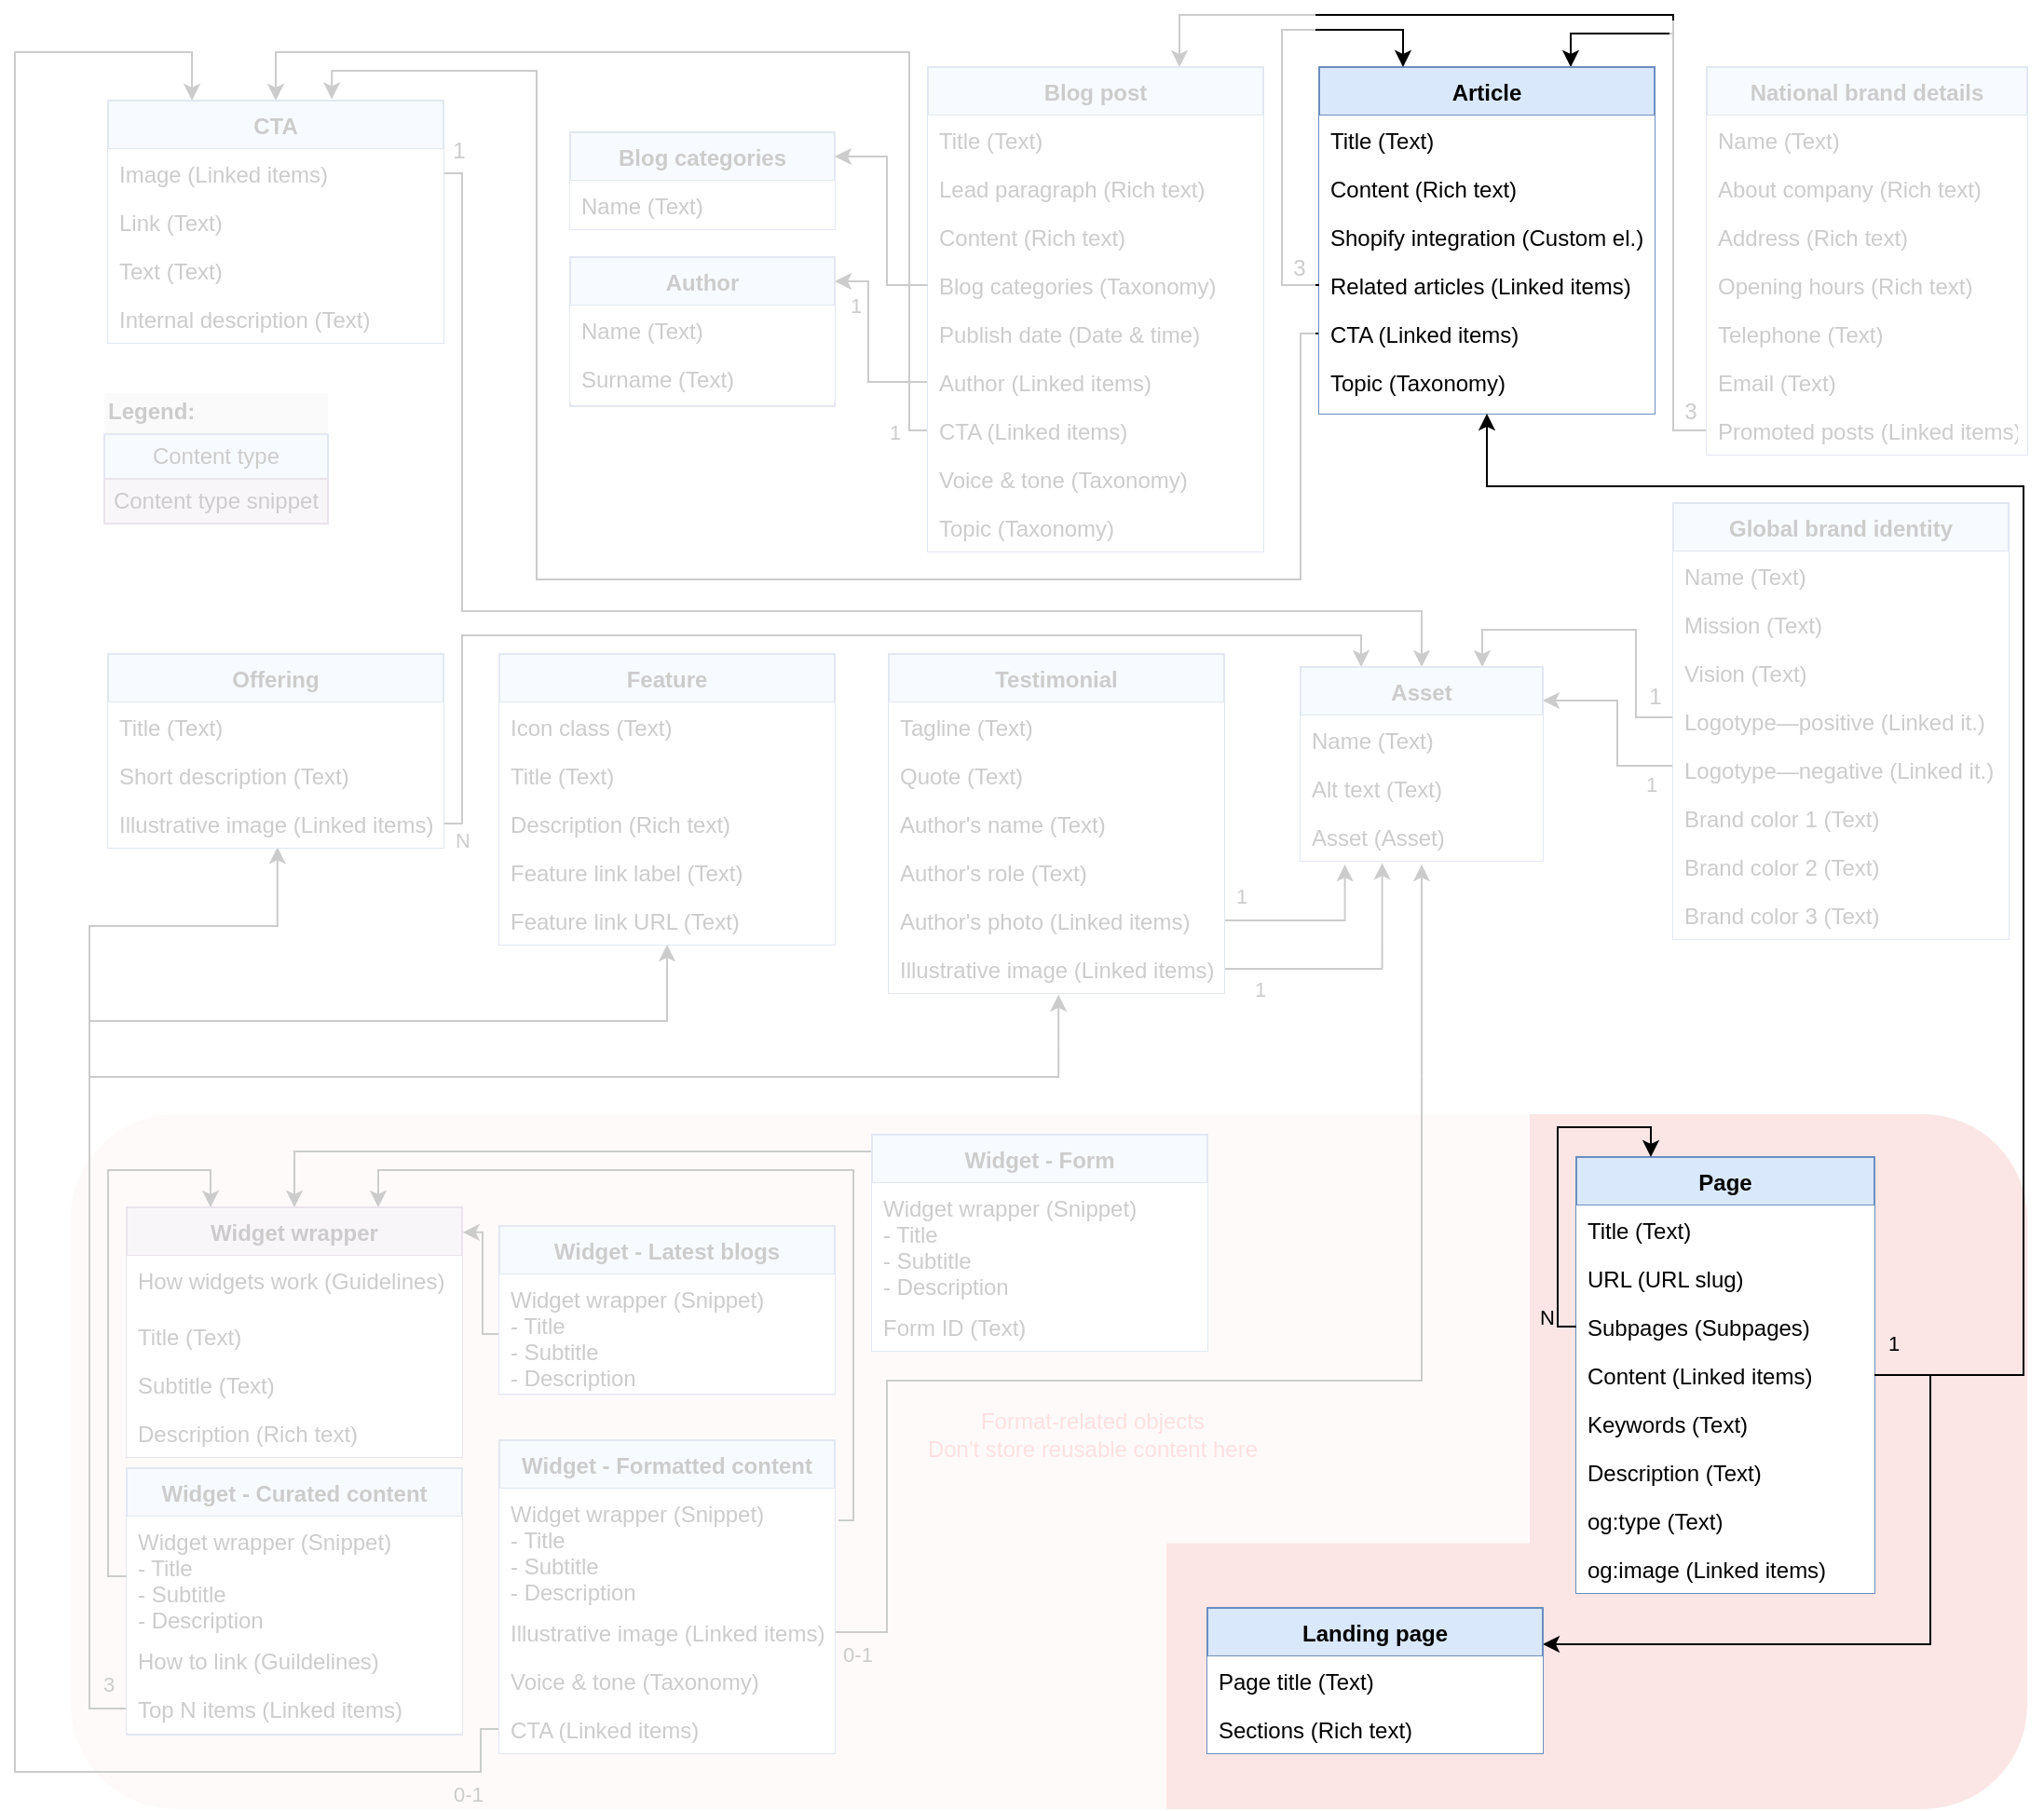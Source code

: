 <mxfile version="13.6.2" type="github">
  <diagram id="l7EoI_o5KhrgH6v80gf4" name="Page-1">
    <mxGraphModel dx="3122" dy="1862" grid="1" gridSize="10" guides="1" tooltips="1" connect="1" arrows="1" fold="0" page="1" pageScale="1" pageWidth="850" pageHeight="1100" math="0" shadow="0" extFonts="GT Walsheim^https://docs.kontent.ai/fonts/GT-Walsheim-Regular.woff">
      <root>
        <mxCell id="0" />
        <mxCell id="1" parent="0" />
        <mxCell id="Mn-jsPeLyAHsvxmleGaf-1" value="" style="rounded=1;whiteSpace=wrap;html=1;fillColor=#f8cecc;strokeColor=none;opacity=50;" parent="1" vertex="1">
          <mxGeometry x="-1058" y="-133" width="1050" height="373" as="geometry" />
        </mxCell>
        <mxCell id="Mn-jsPeLyAHsvxmleGaf-2" value="1" style="edgeStyle=orthogonalEdgeStyle;rounded=0;orthogonalLoop=1;jettySize=auto;html=1;exitX=0;exitY=0.5;exitDx=0;exitDy=0;entryX=1;entryY=0.162;entryDx=0;entryDy=0;entryPerimeter=0;" parent="1" source="Mn-jsPeLyAHsvxmleGaf-86" target="Mn-jsPeLyAHsvxmleGaf-147" edge="1">
          <mxGeometry x="0.404" y="7" relative="1" as="geometry">
            <Array as="points">
              <mxPoint x="-630" y="-526" />
              <mxPoint x="-630" y="-580" />
            </Array>
            <mxPoint x="-645" y="-577" as="targetPoint" />
            <mxPoint as="offset" />
          </mxGeometry>
        </mxCell>
        <mxCell id="Mn-jsPeLyAHsvxmleGaf-3" value="1" style="text;html=1;align=center;verticalAlign=middle;resizable=0;points=[];" parent="Mn-jsPeLyAHsvxmleGaf-2" vertex="1" connectable="0">
          <mxGeometry x="-0.88" y="29" relative="1" as="geometry">
            <mxPoint x="9" y="-13" as="offset" />
          </mxGeometry>
        </mxCell>
        <mxCell id="Mn-jsPeLyAHsvxmleGaf-5" style="edgeStyle=orthogonalEdgeStyle;rounded=0;orthogonalLoop=1;jettySize=auto;html=1;exitX=0;exitY=0.5;exitDx=0;exitDy=0;entryX=0.25;entryY=0;entryDx=0;entryDy=0;strokeColor=#000000;fontColor=#00FF00;" parent="1" source="Mn-jsPeLyAHsvxmleGaf-55" target="Mn-jsPeLyAHsvxmleGaf-62" edge="1">
          <mxGeometry relative="1" as="geometry">
            <Array as="points">
              <mxPoint x="-1038" y="115" />
              <mxPoint x="-1038" y="-103" />
              <mxPoint x="-983" y="-103" />
            </Array>
          </mxGeometry>
        </mxCell>
        <mxCell id="Mn-jsPeLyAHsvxmleGaf-11" style="edgeStyle=orthogonalEdgeStyle;rounded=0;orthogonalLoop=1;jettySize=auto;html=1;exitX=0;exitY=0.5;exitDx=0;exitDy=0;entryX=0.667;entryY=-0.006;entryDx=0;entryDy=0;strokeColor=#000000;fontColor=#00FF00;entryPerimeter=0;" parent="1" source="Mn-jsPeLyAHsvxmleGaf-77" target="Mn-jsPeLyAHsvxmleGaf-48" edge="1">
          <mxGeometry relative="1" as="geometry">
            <Array as="points">
              <mxPoint x="-398" y="-552" />
              <mxPoint x="-398" y="-420" />
              <mxPoint x="-808" y="-420" />
              <mxPoint x="-808" y="-693" />
              <mxPoint x="-918" y="-693" />
            </Array>
          </mxGeometry>
        </mxCell>
        <mxCell id="Mn-jsPeLyAHsvxmleGaf-156" value="0-1" style="text;html=1;align=center;verticalAlign=middle;resizable=0;points=[];" parent="Mn-jsPeLyAHsvxmleGaf-11" vertex="1" connectable="0">
          <mxGeometry x="-0.577" relative="1" as="geometry">
            <mxPoint x="77.67" y="-107" as="offset" />
          </mxGeometry>
        </mxCell>
        <mxCell id="Mn-jsPeLyAHsvxmleGaf-12" value="1" style="edgeStyle=orthogonalEdgeStyle;rounded=0;orthogonalLoop=1;jettySize=auto;html=1;exitX=0;exitY=0.5;exitDx=0;exitDy=0;strokeColor=#000000;fontColor=#000000;entryX=0.5;entryY=0;entryDx=0;entryDy=0;" parent="1" source="Mn-jsPeLyAHsvxmleGaf-87" target="Mn-jsPeLyAHsvxmleGaf-48" edge="1">
          <mxGeometry x="-0.966" y="8" relative="1" as="geometry">
            <mxPoint x="-1173" y="881" as="targetPoint" />
            <Array as="points">
              <mxPoint x="-608" y="-500" />
              <mxPoint x="-608" y="-703" />
              <mxPoint x="-948" y="-703" />
            </Array>
            <mxPoint y="1" as="offset" />
          </mxGeometry>
        </mxCell>
        <mxCell id="Mn-jsPeLyAHsvxmleGaf-13" style="edgeStyle=orthogonalEdgeStyle;rounded=0;orthogonalLoop=1;jettySize=auto;html=1;exitX=0;exitY=0.5;exitDx=0;exitDy=0;strokeColor=#000000;entryX=0.75;entryY=0;entryDx=0;entryDy=0;" parent="1" source="Mn-jsPeLyAHsvxmleGaf-128" target="Mn-jsPeLyAHsvxmleGaf-70" edge="1">
          <mxGeometry relative="1" as="geometry">
            <mxPoint x="-485.16" y="-423" as="targetPoint" />
            <Array as="points">
              <mxPoint x="-198" y="-500" />
              <mxPoint x="-198" y="-713" />
              <mxPoint x="-253" y="-713" />
            </Array>
          </mxGeometry>
        </mxCell>
        <mxCell id="Mn-jsPeLyAHsvxmleGaf-14" value="3" style="text;html=1;align=center;verticalAlign=middle;resizable=0;points=[];" parent="Mn-jsPeLyAHsvxmleGaf-13" vertex="1" connectable="0">
          <mxGeometry x="-0.667" y="-1" relative="1" as="geometry">
            <mxPoint x="8" y="21.83" as="offset" />
          </mxGeometry>
        </mxCell>
        <mxCell id="Mn-jsPeLyAHsvxmleGaf-25" style="edgeStyle=orthogonalEdgeStyle;rounded=0;orthogonalLoop=1;jettySize=auto;html=1;exitX=0;exitY=0.5;exitDx=0;exitDy=0;entryX=0.75;entryY=0;entryDx=0;entryDy=0;" parent="1" source="Mn-jsPeLyAHsvxmleGaf-106" target="Mn-jsPeLyAHsvxmleGaf-89" edge="1">
          <mxGeometry relative="1" as="geometry">
            <Array as="points">
              <mxPoint x="-198" y="-346" />
              <mxPoint x="-218" y="-346" />
              <mxPoint x="-218" y="-393" />
              <mxPoint x="-301" y="-393" />
            </Array>
            <mxPoint x="-275" y="-326" as="targetPoint" />
          </mxGeometry>
        </mxCell>
        <mxCell id="Mn-jsPeLyAHsvxmleGaf-26" value="1" style="text;html=1;align=center;verticalAlign=middle;resizable=0;points=[];" parent="Mn-jsPeLyAHsvxmleGaf-25" vertex="1" connectable="0">
          <mxGeometry x="-0.542" y="-2" relative="1" as="geometry">
            <mxPoint x="8" y="6.17" as="offset" />
          </mxGeometry>
        </mxCell>
        <mxCell id="Mn-jsPeLyAHsvxmleGaf-27" value="1" style="edgeStyle=orthogonalEdgeStyle;rounded=0;orthogonalLoop=1;jettySize=auto;html=1;exitX=0;exitY=0.5;exitDx=0;exitDy=0;entryX=1;entryY=0.173;entryDx=0;entryDy=0;entryPerimeter=0;" parent="1" source="Mn-jsPeLyAHsvxmleGaf-107" target="Mn-jsPeLyAHsvxmleGaf-89" edge="1">
          <mxGeometry x="-0.738" y="10" relative="1" as="geometry">
            <mxPoint x="-288" y="-356" as="targetPoint" />
            <Array as="points">
              <mxPoint x="-228" y="-320" />
              <mxPoint x="-228" y="-355" />
            </Array>
            <mxPoint as="offset" />
          </mxGeometry>
        </mxCell>
        <mxCell id="Mn-jsPeLyAHsvxmleGaf-28" value="1" style="text;html=1;align=center;verticalAlign=middle;resizable=0;points=[];" parent="Mn-jsPeLyAHsvxmleGaf-27" vertex="1" connectable="0">
          <mxGeometry x="-0.903" y="-11" relative="1" as="geometry">
            <mxPoint x="8.33" y="19" as="offset" />
          </mxGeometry>
        </mxCell>
        <mxCell id="Mn-jsPeLyAHsvxmleGaf-29" style="edgeStyle=orthogonalEdgeStyle;rounded=0;orthogonalLoop=1;jettySize=auto;html=1;exitX=1;exitY=0.5;exitDx=0;exitDy=0;entryX=0.5;entryY=0;entryDx=0;entryDy=0;" parent="1" source="Mn-jsPeLyAHsvxmleGaf-49" target="Mn-jsPeLyAHsvxmleGaf-89" edge="1">
          <mxGeometry relative="1" as="geometry">
            <mxPoint x="-848" y="-643.941" as="sourcePoint" />
            <mxPoint x="-348" y="-263" as="targetPoint" />
            <Array as="points">
              <mxPoint x="-848" y="-638" />
              <mxPoint x="-848" y="-403" />
              <mxPoint x="-333" y="-403" />
            </Array>
          </mxGeometry>
        </mxCell>
        <mxCell id="Mn-jsPeLyAHsvxmleGaf-154" value="1" style="text;html=1;align=center;verticalAlign=middle;resizable=0;points=[];" parent="Mn-jsPeLyAHsvxmleGaf-29" vertex="1" connectable="0">
          <mxGeometry x="-0.653" y="3" relative="1" as="geometry">
            <mxPoint x="-5" y="-139.5" as="offset" />
          </mxGeometry>
        </mxCell>
        <mxCell id="Mn-jsPeLyAHsvxmleGaf-31" style="edgeStyle=orthogonalEdgeStyle;rounded=0;orthogonalLoop=1;jettySize=auto;html=1;entryX=0.75;entryY=0;entryDx=0;entryDy=0;exitX=0;exitY=0.5;exitDx=0;exitDy=0;" parent="1" source="Mn-jsPeLyAHsvxmleGaf-128" target="Mn-jsPeLyAHsvxmleGaf-80" edge="1">
          <mxGeometry relative="1" as="geometry">
            <Array as="points">
              <mxPoint x="-198" y="-500" />
              <mxPoint x="-198" y="-723" />
              <mxPoint x="-463" y="-723" />
            </Array>
          </mxGeometry>
        </mxCell>
        <mxCell id="Mn-jsPeLyAHsvxmleGaf-32" style="edgeStyle=orthogonalEdgeStyle;rounded=0;orthogonalLoop=1;jettySize=auto;html=1;exitX=0;exitY=0.5;exitDx=0;exitDy=0;entryX=1.002;entryY=0.1;entryDx=0;entryDy=0;entryPerimeter=0;" parent="1" source="Mn-jsPeLyAHsvxmleGaf-99" target="Mn-jsPeLyAHsvxmleGaf-62" edge="1">
          <mxGeometry relative="1" as="geometry">
            <Array as="points">
              <mxPoint x="-837" y="-15" />
              <mxPoint x="-837" y="-70" />
            </Array>
          </mxGeometry>
        </mxCell>
        <mxCell id="Mn-jsPeLyAHsvxmleGaf-33" style="edgeStyle=orthogonalEdgeStyle;rounded=0;orthogonalLoop=1;jettySize=auto;html=1;exitX=0;exitY=0.5;exitDx=0;exitDy=0;entryX=0.505;entryY=0.987;entryDx=0;entryDy=0;entryPerimeter=0;" parent="1" source="Mn-jsPeLyAHsvxmleGaf-57" target="Mn-jsPeLyAHsvxmleGaf-153" edge="1">
          <mxGeometry relative="1" as="geometry">
            <mxPoint x="-1038" y="150" as="targetPoint" />
            <Array as="points">
              <mxPoint x="-1048" y="186" />
              <mxPoint x="-1048" y="-234" />
              <mxPoint x="-947" y="-234" />
            </Array>
          </mxGeometry>
        </mxCell>
        <mxCell id="Mn-jsPeLyAHsvxmleGaf-34" style="edgeStyle=orthogonalEdgeStyle;rounded=0;orthogonalLoop=1;jettySize=auto;html=1;exitX=0;exitY=0.5;exitDx=0;exitDy=0;entryX=0.5;entryY=1;entryDx=0;entryDy=0;" parent="1" source="Mn-jsPeLyAHsvxmleGaf-57" target="Mn-jsPeLyAHsvxmleGaf-129" edge="1">
          <mxGeometry relative="1" as="geometry">
            <Array as="points">
              <mxPoint x="-1048" y="186" />
              <mxPoint x="-1048" y="-183" />
              <mxPoint x="-738" y="-183" />
            </Array>
          </mxGeometry>
        </mxCell>
        <mxCell id="Mn-jsPeLyAHsvxmleGaf-35" value="3" style="edgeStyle=orthogonalEdgeStyle;rounded=0;orthogonalLoop=1;jettySize=auto;html=1;exitX=0;exitY=0.5;exitDx=0;exitDy=0;entryX=0.506;entryY=1.034;entryDx=0;entryDy=0;entryPerimeter=0;labelBackgroundColor=none;" parent="1" source="Mn-jsPeLyAHsvxmleGaf-57" target="Mn-jsPeLyAHsvxmleGaf-141" edge="1">
          <mxGeometry x="-0.928" y="-10" relative="1" as="geometry">
            <Array as="points">
              <mxPoint x="-1048" y="186" />
              <mxPoint x="-1048" y="-153" />
              <mxPoint x="-527" y="-153" />
            </Array>
            <mxPoint as="offset" />
          </mxGeometry>
        </mxCell>
        <mxCell id="Mn-jsPeLyAHsvxmleGaf-36" style="edgeStyle=orthogonalEdgeStyle;rounded=0;orthogonalLoop=1;jettySize=auto;html=1;exitX=0.5;exitY=0;exitDx=0;exitDy=0;entryX=0.5;entryY=0;entryDx=0;entryDy=0;" parent="1" source="Mn-jsPeLyAHsvxmleGaf-59" target="Mn-jsPeLyAHsvxmleGaf-62" edge="1">
          <mxGeometry relative="1" as="geometry">
            <Array as="points">
              <mxPoint x="-538" y="-113" />
              <mxPoint x="-938" y="-113" />
            </Array>
          </mxGeometry>
        </mxCell>
        <mxCell id="Mn-jsPeLyAHsvxmleGaf-37" style="edgeStyle=orthogonalEdgeStyle;rounded=0;orthogonalLoop=1;jettySize=auto;html=1;exitX=1.011;exitY=0.266;exitDx=0;exitDy=0;entryX=0.75;entryY=0;entryDx=0;entryDy=0;exitPerimeter=0;" parent="1" source="Mn-jsPeLyAHsvxmleGaf-94" target="Mn-jsPeLyAHsvxmleGaf-62" edge="1">
          <mxGeometry relative="1" as="geometry">
            <mxPoint x="-628" y="132.5" as="sourcePoint" />
            <Array as="points">
              <mxPoint x="-638" y="85" />
              <mxPoint x="-638" y="-103" />
              <mxPoint x="-893" y="-103" />
            </Array>
          </mxGeometry>
        </mxCell>
        <mxCell id="Mn-jsPeLyAHsvxmleGaf-40" value="0-1" style="edgeStyle=orthogonalEdgeStyle;rounded=0;orthogonalLoop=1;jettySize=auto;html=1;exitX=0;exitY=0.5;exitDx=0;exitDy=0;entryX=0.25;entryY=0;entryDx=0;entryDy=0;labelBackgroundColor=none;" parent="1" source="Mn-jsPeLyAHsvxmleGaf-97" target="Mn-jsPeLyAHsvxmleGaf-48" edge="1">
          <mxGeometry x="-0.94" y="12" relative="1" as="geometry">
            <mxPoint x="-307" y="780" as="targetPoint" />
            <Array as="points">
              <mxPoint x="-838" y="197" />
              <mxPoint x="-838" y="220" />
              <mxPoint x="-1088" y="220" />
              <mxPoint x="-1088" y="-703" />
              <mxPoint x="-993" y="-703" />
            </Array>
            <mxPoint as="offset" />
          </mxGeometry>
        </mxCell>
        <mxCell id="Mn-jsPeLyAHsvxmleGaf-41" value="1" style="edgeStyle=orthogonalEdgeStyle;rounded=0;orthogonalLoop=1;jettySize=auto;html=1;exitX=1;exitY=0.5;exitDx=0;exitDy=0;entryX=0.337;entryY=1.045;entryDx=0;entryDy=0;entryPerimeter=0;" parent="1" source="Mn-jsPeLyAHsvxmleGaf-141" target="Mn-jsPeLyAHsvxmleGaf-92" edge="1">
          <mxGeometry x="-0.732" y="-11" relative="1" as="geometry">
            <mxPoint x="-361" y="-264" as="targetPoint" />
            <Array as="points">
              <mxPoint x="-354" y="-211" />
            </Array>
            <mxPoint as="offset" />
          </mxGeometry>
        </mxCell>
        <mxCell id="Mn-jsPeLyAHsvxmleGaf-42" value="1" style="edgeStyle=orthogonalEdgeStyle;rounded=0;orthogonalLoop=1;jettySize=auto;html=1;entryX=0.183;entryY=1.077;entryDx=0;entryDy=0;exitX=1;exitY=0.5;exitDx=0;exitDy=0;entryPerimeter=0;" parent="1" source="Mn-jsPeLyAHsvxmleGaf-140" target="Mn-jsPeLyAHsvxmleGaf-92" edge="1">
          <mxGeometry x="0.643" y="56" relative="1" as="geometry">
            <mxPoint x="-348" y="307" as="sourcePoint" />
            <Array as="points">
              <mxPoint x="-374" y="-237" />
            </Array>
            <mxPoint as="offset" />
          </mxGeometry>
        </mxCell>
        <mxCell id="Mn-jsPeLyAHsvxmleGaf-43" value="0-1" style="edgeStyle=orthogonalEdgeStyle;rounded=0;orthogonalLoop=1;jettySize=auto;html=1;exitX=1;exitY=0.5;exitDx=0;exitDy=0;entryX=0.5;entryY=1.077;entryDx=0;entryDy=0;entryPerimeter=0;labelBackgroundColor=none;" parent="1" source="Mn-jsPeLyAHsvxmleGaf-95" target="Mn-jsPeLyAHsvxmleGaf-92" edge="1">
          <mxGeometry x="-0.967" y="-12" relative="1" as="geometry">
            <Array as="points">
              <mxPoint x="-620" y="145" />
              <mxPoint x="-620" y="10" />
              <mxPoint x="-333" y="10" />
            </Array>
            <mxPoint as="offset" />
          </mxGeometry>
        </mxCell>
        <mxCell id="Mn-jsPeLyAHsvxmleGaf-44" value="N" style="edgeStyle=orthogonalEdgeStyle;rounded=0;orthogonalLoop=1;jettySize=auto;html=1;exitX=1;exitY=0.5;exitDx=0;exitDy=0;entryX=0.25;entryY=0;entryDx=0;entryDy=0;" parent="1" source="Mn-jsPeLyAHsvxmleGaf-153" target="Mn-jsPeLyAHsvxmleGaf-89" edge="1">
          <mxGeometry x="-0.967" y="-9" relative="1" as="geometry">
            <Array as="points">
              <mxPoint x="-848" y="-289" />
              <mxPoint x="-848" y="-390" />
              <mxPoint x="-365" y="-390" />
            </Array>
            <mxPoint x="-9" y="9" as="offset" />
          </mxGeometry>
        </mxCell>
        <mxCell id="Mn-jsPeLyAHsvxmleGaf-45" value="&lt;font color=&quot;#ff6666&quot;&gt;Format-related objects&lt;br&gt;Don&#39;t store reusable content here&lt;/font&gt;" style="text;html=1;strokeColor=none;fillColor=none;align=center;verticalAlign=middle;whiteSpace=wrap;rounded=0;opacity=50;" parent="1" vertex="1">
          <mxGeometry x="-601" y="20" width="183" height="37" as="geometry" />
        </mxCell>
        <mxCell id="Mn-jsPeLyAHsvxmleGaf-48" value="CTA" style="swimlane;fontStyle=1;align=center;verticalAlign=top;childLayout=stackLayout;horizontal=1;startSize=26;horizontalStack=0;resizeParent=1;resizeLast=0;collapsible=1;marginBottom=0;rounded=0;shadow=0;strokeWidth=1;fillColor=#dae8fc;strokeColor=#6c8ebf;" parent="1" vertex="1">
          <mxGeometry x="-1038" y="-677" width="180" height="130" as="geometry">
            <mxRectangle x="230" y="140" width="160" height="26" as="alternateBounds" />
          </mxGeometry>
        </mxCell>
        <mxCell id="Mn-jsPeLyAHsvxmleGaf-49" value="Image (Linked items)" style="text;align=left;verticalAlign=top;spacingLeft=4;spacingRight=4;overflow=hidden;rotatable=0;points=[[0,0.5],[1,0.5]];portConstraint=eastwest;fillColor=#ffffff;" parent="Mn-jsPeLyAHsvxmleGaf-48" vertex="1">
          <mxGeometry y="26" width="180" height="26" as="geometry" />
        </mxCell>
        <mxCell id="Mn-jsPeLyAHsvxmleGaf-50" value="Link (Text)" style="text;align=left;verticalAlign=top;spacingLeft=4;spacingRight=4;overflow=hidden;rotatable=0;points=[[0,0.5],[1,0.5]];portConstraint=eastwest;fillColor=#ffffff;" parent="Mn-jsPeLyAHsvxmleGaf-48" vertex="1">
          <mxGeometry y="52" width="180" height="26" as="geometry" />
        </mxCell>
        <mxCell id="Mn-jsPeLyAHsvxmleGaf-51" value="Text (Text)" style="text;align=left;verticalAlign=top;spacingLeft=4;spacingRight=4;overflow=hidden;rotatable=0;points=[[0,0.5],[1,0.5]];portConstraint=eastwest;fillColor=#ffffff;" parent="Mn-jsPeLyAHsvxmleGaf-48" vertex="1">
          <mxGeometry y="78" width="180" height="26" as="geometry" />
        </mxCell>
        <mxCell id="Mn-jsPeLyAHsvxmleGaf-52" value="Internal description (Text)" style="text;align=left;verticalAlign=top;spacingLeft=4;spacingRight=4;overflow=hidden;rotatable=0;points=[[0,0.5],[1,0.5]];portConstraint=eastwest;fillColor=#ffffff;" parent="Mn-jsPeLyAHsvxmleGaf-48" vertex="1">
          <mxGeometry y="104" width="180" height="26" as="geometry" />
        </mxCell>
        <mxCell id="Mn-jsPeLyAHsvxmleGaf-54" value="Widget - Curated content" style="swimlane;fontStyle=1;align=center;verticalAlign=top;childLayout=stackLayout;horizontal=1;startSize=26;horizontalStack=0;resizeParent=1;resizeLast=0;collapsible=1;marginBottom=0;rounded=0;shadow=0;strokeWidth=1;fillColor=#dae8fc;strokeColor=#6c8ebf;" parent="1" vertex="1">
          <mxGeometry x="-1028" y="57" width="180" height="143" as="geometry">
            <mxRectangle x="230" y="140" width="160" height="26" as="alternateBounds" />
          </mxGeometry>
        </mxCell>
        <mxCell id="Mn-jsPeLyAHsvxmleGaf-55" value="Widget wrapper (Snippet)&#xa;- Title&#xa;- Subtitle&#xa;- Description" style="text;align=left;verticalAlign=top;spacingLeft=4;spacingRight=4;overflow=hidden;rotatable=0;points=[[0,0.5],[1,0.5]];portConstraint=eastwest;fillColor=#ffffff;" parent="Mn-jsPeLyAHsvxmleGaf-54" vertex="1">
          <mxGeometry y="26" width="180" height="64" as="geometry" />
        </mxCell>
        <mxCell id="Mn-jsPeLyAHsvxmleGaf-56" value="How to link (Guildelines)" style="text;align=left;verticalAlign=top;spacingLeft=4;spacingRight=4;overflow=hidden;rotatable=0;points=[[0,0.5],[1,0.5]];portConstraint=eastwest;fillColor=#ffffff;strokeColor=none;" parent="Mn-jsPeLyAHsvxmleGaf-54" vertex="1">
          <mxGeometry y="90" width="180" height="26" as="geometry" />
        </mxCell>
        <mxCell id="Mn-jsPeLyAHsvxmleGaf-57" value="Top N items (Linked items)" style="text;align=left;verticalAlign=top;spacingLeft=4;spacingRight=4;overflow=hidden;rotatable=0;points=[[0,0.5],[1,0.5]];portConstraint=eastwest;fillColor=#ffffff;strokeColor=none;" parent="Mn-jsPeLyAHsvxmleGaf-54" vertex="1">
          <mxGeometry y="116" width="180" height="26" as="geometry" />
        </mxCell>
        <mxCell id="Mn-jsPeLyAHsvxmleGaf-59" value="Widget - Form" style="swimlane;fontStyle=1;align=center;verticalAlign=top;childLayout=stackLayout;horizontal=1;startSize=26;horizontalStack=0;resizeParent=1;resizeLast=0;collapsible=1;marginBottom=0;rounded=0;shadow=0;strokeWidth=1;fillColor=#dae8fc;strokeColor=#6c8ebf;" parent="1" vertex="1">
          <mxGeometry x="-628" y="-122" width="180" height="116" as="geometry">
            <mxRectangle x="230" y="140" width="160" height="26" as="alternateBounds" />
          </mxGeometry>
        </mxCell>
        <mxCell id="Mn-jsPeLyAHsvxmleGaf-60" value="Widget wrapper (Snippet)&#xa;- Title&#xa;- Subtitle&#xa;- Description" style="text;align=left;verticalAlign=top;spacingLeft=4;spacingRight=4;overflow=hidden;rotatable=0;points=[[0,0.5],[1,0.5]];portConstraint=eastwest;fillColor=#ffffff;" parent="Mn-jsPeLyAHsvxmleGaf-59" vertex="1">
          <mxGeometry y="26" width="180" height="64" as="geometry" />
        </mxCell>
        <mxCell id="Mn-jsPeLyAHsvxmleGaf-61" value="Form ID (Text)" style="text;align=left;verticalAlign=top;spacingLeft=4;spacingRight=4;overflow=hidden;rotatable=0;points=[[0,0.5],[1,0.5]];portConstraint=eastwest;fillColor=#ffffff;strokeColor=none;" parent="Mn-jsPeLyAHsvxmleGaf-59" vertex="1">
          <mxGeometry y="90" width="180" height="26" as="geometry" />
        </mxCell>
        <mxCell id="Mn-jsPeLyAHsvxmleGaf-62" value="Widget wrapper" style="swimlane;fontStyle=1;align=center;verticalAlign=top;childLayout=stackLayout;horizontal=1;startSize=26;horizontalStack=0;resizeParent=1;resizeLast=0;collapsible=1;marginBottom=0;rounded=0;shadow=0;strokeWidth=1;fillColor=#e1d5e7;strokeColor=#9673a6;" parent="1" vertex="1">
          <mxGeometry x="-1028" y="-83" width="180" height="134" as="geometry">
            <mxRectangle x="230" y="140" width="160" height="26" as="alternateBounds" />
          </mxGeometry>
        </mxCell>
        <mxCell id="Mn-jsPeLyAHsvxmleGaf-63" value="How widgets work (Guidelines)" style="text;align=left;verticalAlign=top;spacingLeft=4;spacingRight=4;overflow=hidden;rotatable=0;points=[[0,0.5],[1,0.5]];portConstraint=eastwest;fillColor=#ffffff;" parent="Mn-jsPeLyAHsvxmleGaf-62" vertex="1">
          <mxGeometry y="26" width="180" height="30" as="geometry" />
        </mxCell>
        <mxCell id="Mn-jsPeLyAHsvxmleGaf-64" value="Title (Text)" style="text;align=left;verticalAlign=top;spacingLeft=4;spacingRight=4;overflow=hidden;rotatable=0;points=[[0,0.5],[1,0.5]];portConstraint=eastwest;fillColor=#ffffff;" parent="Mn-jsPeLyAHsvxmleGaf-62" vertex="1">
          <mxGeometry y="56" width="180" height="26" as="geometry" />
        </mxCell>
        <mxCell id="Mn-jsPeLyAHsvxmleGaf-65" value="Subtitle (Text)" style="text;align=left;verticalAlign=top;spacingLeft=4;spacingRight=4;overflow=hidden;rotatable=0;points=[[0,0.5],[1,0.5]];portConstraint=eastwest;fillColor=#ffffff;" parent="Mn-jsPeLyAHsvxmleGaf-62" vertex="1">
          <mxGeometry y="82" width="180" height="26" as="geometry" />
        </mxCell>
        <mxCell id="Mn-jsPeLyAHsvxmleGaf-66" value="Description (Rich text)" style="text;align=left;verticalAlign=top;spacingLeft=4;spacingRight=4;overflow=hidden;rotatable=0;points=[[0,0.5],[1,0.5]];portConstraint=eastwest;fillColor=#ffffff;" parent="Mn-jsPeLyAHsvxmleGaf-62" vertex="1">
          <mxGeometry y="108" width="180" height="26" as="geometry" />
        </mxCell>
        <mxCell id="Mn-jsPeLyAHsvxmleGaf-70" value="Article" style="swimlane;fontStyle=1;align=center;verticalAlign=top;childLayout=stackLayout;horizontal=1;startSize=26;horizontalStack=0;resizeParent=1;resizeLast=0;collapsible=1;marginBottom=0;rounded=0;shadow=0;strokeWidth=1;fillColor=#dae8fc;strokeColor=#6c8ebf;" parent="1" vertex="1">
          <mxGeometry x="-388" y="-695" width="180" height="186" as="geometry">
            <mxRectangle x="230" y="140" width="160" height="26" as="alternateBounds" />
          </mxGeometry>
        </mxCell>
        <mxCell id="Mn-jsPeLyAHsvxmleGaf-71" value="Title (Text)" style="text;align=left;verticalAlign=top;spacingLeft=4;spacingRight=4;overflow=hidden;rotatable=0;points=[[0,0.5],[1,0.5]];portConstraint=eastwest;fontColor=#000000;fillColor=#ffffff;" parent="Mn-jsPeLyAHsvxmleGaf-70" vertex="1">
          <mxGeometry y="26" width="180" height="26" as="geometry" />
        </mxCell>
        <mxCell id="Mn-jsPeLyAHsvxmleGaf-72" value="Content (Rich text)" style="text;align=left;verticalAlign=top;spacingLeft=4;spacingRight=4;overflow=hidden;rotatable=0;points=[[0,0.5],[1,0.5]];portConstraint=eastwest;rounded=0;shadow=0;html=0;fontColor=#000000;fillColor=#ffffff;" parent="Mn-jsPeLyAHsvxmleGaf-70" vertex="1">
          <mxGeometry y="52" width="180" height="26" as="geometry" />
        </mxCell>
        <mxCell id="Mn-jsPeLyAHsvxmleGaf-73" style="edgeStyle=orthogonalEdgeStyle;rounded=0;orthogonalLoop=1;jettySize=auto;html=1;exitX=0;exitY=0.5;exitDx=0;exitDy=0;entryX=0.25;entryY=0;entryDx=0;entryDy=0;" parent="Mn-jsPeLyAHsvxmleGaf-70" source="Mn-jsPeLyAHsvxmleGaf-76" target="Mn-jsPeLyAHsvxmleGaf-70" edge="1">
          <mxGeometry relative="1" as="geometry">
            <Array as="points">
              <mxPoint x="-20" y="117" />
              <mxPoint x="-20" y="-20" />
              <mxPoint x="45" y="-20" />
            </Array>
          </mxGeometry>
        </mxCell>
        <mxCell id="Mn-jsPeLyAHsvxmleGaf-74" value="3" style="text;html=1;align=center;verticalAlign=middle;resizable=0;points=[];labelBackgroundColor=#ffffff;" parent="Mn-jsPeLyAHsvxmleGaf-73" vertex="1" connectable="0">
          <mxGeometry x="-0.728" y="-6" relative="1" as="geometry">
            <mxPoint x="3" y="3.33" as="offset" />
          </mxGeometry>
        </mxCell>
        <mxCell id="Mn-jsPeLyAHsvxmleGaf-75" value="Shopify integration (Custom el.)" style="text;align=left;verticalAlign=top;spacingLeft=4;spacingRight=4;overflow=hidden;rotatable=0;points=[[0,0.5],[1,0.5]];portConstraint=eastwest;rounded=0;shadow=0;html=0;fontColor=#000000;fillColor=#ffffff;" parent="Mn-jsPeLyAHsvxmleGaf-70" vertex="1">
          <mxGeometry y="78" width="180" height="26" as="geometry" />
        </mxCell>
        <mxCell id="Mn-jsPeLyAHsvxmleGaf-76" value="Related articles (Linked items)" style="text;align=left;verticalAlign=top;spacingLeft=4;spacingRight=4;overflow=hidden;rotatable=0;points=[[0,0.5],[1,0.5]];portConstraint=eastwest;rounded=0;shadow=0;html=0;fillColor=#ffffff;" parent="Mn-jsPeLyAHsvxmleGaf-70" vertex="1">
          <mxGeometry y="104" width="180" height="26" as="geometry" />
        </mxCell>
        <mxCell id="Mn-jsPeLyAHsvxmleGaf-77" value="CTA (Linked items)" style="text;align=left;verticalAlign=top;spacingLeft=4;spacingRight=4;overflow=hidden;rotatable=0;points=[[0,0.5],[1,0.5]];portConstraint=eastwest;rounded=0;shadow=0;html=0;fontColor=#000000;fillColor=#ffffff;" parent="Mn-jsPeLyAHsvxmleGaf-70" vertex="1">
          <mxGeometry y="130" width="180" height="26" as="geometry" />
        </mxCell>
        <mxCell id="j0ZGH8-c-Zr-b-7FZGxw-2" value="Topic (Taxonomy)" style="text;align=left;verticalAlign=top;spacingLeft=4;spacingRight=4;overflow=hidden;rotatable=0;points=[[0,0.5],[1,0.5]];portConstraint=eastwest;rounded=0;shadow=0;html=0;fontColor=#000000;fillColor=#ffffff;" parent="Mn-jsPeLyAHsvxmleGaf-70" vertex="1">
          <mxGeometry y="156" width="180" height="30" as="geometry" />
        </mxCell>
        <mxCell id="Mn-jsPeLyAHsvxmleGaf-80" value="Blog post" style="swimlane;fontStyle=1;align=center;verticalAlign=top;childLayout=stackLayout;horizontal=1;startSize=26;horizontalStack=0;resizeParent=1;resizeLast=0;collapsible=1;marginBottom=0;rounded=0;shadow=0;strokeWidth=1;fillColor=#dae8fc;strokeColor=#6c8ebf;" parent="1" vertex="1">
          <mxGeometry x="-598" y="-695" width="180" height="260" as="geometry">
            <mxRectangle x="550" y="140" width="160" height="26" as="alternateBounds" />
          </mxGeometry>
        </mxCell>
        <mxCell id="Mn-jsPeLyAHsvxmleGaf-81" value="Title (Text)" style="text;align=left;verticalAlign=top;spacingLeft=4;spacingRight=4;overflow=hidden;rotatable=0;points=[[0,0.5],[1,0.5]];portConstraint=eastwest;fillColor=#ffffff;" parent="Mn-jsPeLyAHsvxmleGaf-80" vertex="1">
          <mxGeometry y="26" width="180" height="26" as="geometry" />
        </mxCell>
        <mxCell id="Mn-jsPeLyAHsvxmleGaf-82" value="Lead paragraph (Rich text)" style="text;align=left;verticalAlign=top;spacingLeft=4;spacingRight=4;overflow=hidden;rotatable=0;points=[[0,0.5],[1,0.5]];portConstraint=eastwest;rounded=0;shadow=0;html=0;fillColor=#ffffff;" parent="Mn-jsPeLyAHsvxmleGaf-80" vertex="1">
          <mxGeometry y="52" width="180" height="26" as="geometry" />
        </mxCell>
        <mxCell id="Mn-jsPeLyAHsvxmleGaf-83" value="Content (Rich text)" style="text;align=left;verticalAlign=top;spacingLeft=4;spacingRight=4;overflow=hidden;rotatable=0;points=[[0,0.5],[1,0.5]];portConstraint=eastwest;rounded=0;shadow=0;html=0;fillColor=#ffffff;" parent="Mn-jsPeLyAHsvxmleGaf-80" vertex="1">
          <mxGeometry y="78" width="180" height="26" as="geometry" />
        </mxCell>
        <mxCell id="Mn-jsPeLyAHsvxmleGaf-84" value="Blog categories (Taxonomy)" style="text;align=left;verticalAlign=top;spacingLeft=4;spacingRight=4;overflow=hidden;rotatable=0;points=[[0,0.5],[1,0.5]];portConstraint=eastwest;rounded=0;shadow=0;html=0;fontColor=#000000;fillColor=#ffffff;" parent="Mn-jsPeLyAHsvxmleGaf-80" vertex="1">
          <mxGeometry y="104" width="180" height="26" as="geometry" />
        </mxCell>
        <mxCell id="Mn-jsPeLyAHsvxmleGaf-85" value="Publish date (Date &amp; time)" style="text;align=left;verticalAlign=top;spacingLeft=4;spacingRight=4;overflow=hidden;rotatable=0;points=[[0,0.5],[1,0.5]];portConstraint=eastwest;rounded=0;shadow=0;html=0;fillColor=#ffffff;" parent="Mn-jsPeLyAHsvxmleGaf-80" vertex="1">
          <mxGeometry y="130" width="180" height="26" as="geometry" />
        </mxCell>
        <mxCell id="Mn-jsPeLyAHsvxmleGaf-86" value="Author (Linked items)" style="text;align=left;verticalAlign=top;spacingLeft=4;spacingRight=4;overflow=hidden;rotatable=0;points=[[0,0.5],[1,0.5]];portConstraint=eastwest;rounded=0;shadow=0;html=0;fillColor=#ffffff;" parent="Mn-jsPeLyAHsvxmleGaf-80" vertex="1">
          <mxGeometry y="156" width="180" height="26" as="geometry" />
        </mxCell>
        <mxCell id="Mn-jsPeLyAHsvxmleGaf-87" value="CTA (Linked items)" style="text;align=left;verticalAlign=top;spacingLeft=4;spacingRight=4;overflow=hidden;rotatable=0;points=[[0,0.5],[1,0.5]];portConstraint=eastwest;rounded=0;shadow=0;html=0;fontColor=#000000;fillColor=#ffffff;" parent="Mn-jsPeLyAHsvxmleGaf-80" vertex="1">
          <mxGeometry y="182" width="180" height="26" as="geometry" />
        </mxCell>
        <mxCell id="Mn-jsPeLyAHsvxmleGaf-88" value="Voice &amp; tone (Taxonomy)" style="text;align=left;verticalAlign=top;spacingLeft=4;spacingRight=4;overflow=hidden;rotatable=0;points=[[0,0.5],[1,0.5]];portConstraint=eastwest;fillColor=#ffffff;" parent="Mn-jsPeLyAHsvxmleGaf-80" vertex="1">
          <mxGeometry y="208" width="180" height="26" as="geometry" />
        </mxCell>
        <mxCell id="j0ZGH8-c-Zr-b-7FZGxw-1" value="Topic (Taxonomy)" style="text;align=left;verticalAlign=top;spacingLeft=4;spacingRight=4;overflow=hidden;rotatable=0;points=[[0,0.5],[1,0.5]];portConstraint=eastwest;fillColor=#ffffff;" parent="Mn-jsPeLyAHsvxmleGaf-80" vertex="1">
          <mxGeometry y="234" width="180" height="26" as="geometry" />
        </mxCell>
        <mxCell id="Mn-jsPeLyAHsvxmleGaf-89" value="Asset" style="swimlane;fontStyle=1;align=center;verticalAlign=top;childLayout=stackLayout;horizontal=1;startSize=26;horizontalStack=0;resizeParent=1;resizeLast=0;collapsible=1;marginBottom=0;rounded=0;shadow=0;strokeWidth=1;fillColor=#dae8fc;strokeColor=#6c8ebf;" parent="1" vertex="1">
          <mxGeometry x="-398" y="-373" width="130" height="104" as="geometry">
            <mxRectangle x="230" y="140" width="160" height="26" as="alternateBounds" />
          </mxGeometry>
        </mxCell>
        <mxCell id="Mn-jsPeLyAHsvxmleGaf-90" value="Name (Text)" style="text;align=left;verticalAlign=top;spacingLeft=4;spacingRight=4;overflow=hidden;rotatable=0;points=[[0,0.5],[1,0.5]];portConstraint=eastwest;fillColor=#ffffff;" parent="Mn-jsPeLyAHsvxmleGaf-89" vertex="1">
          <mxGeometry y="26" width="130" height="26" as="geometry" />
        </mxCell>
        <mxCell id="Mn-jsPeLyAHsvxmleGaf-91" value="Alt text (Text)" style="text;align=left;verticalAlign=top;spacingLeft=4;spacingRight=4;overflow=hidden;rotatable=0;points=[[0,0.5],[1,0.5]];portConstraint=eastwest;rounded=0;shadow=0;html=0;fillColor=#ffffff;" parent="Mn-jsPeLyAHsvxmleGaf-89" vertex="1">
          <mxGeometry y="52" width="130" height="26" as="geometry" />
        </mxCell>
        <mxCell id="Mn-jsPeLyAHsvxmleGaf-92" value="Asset (Asset)" style="text;align=left;verticalAlign=top;spacingLeft=4;spacingRight=4;overflow=hidden;rotatable=0;points=[[0,0.5],[1,0.5]];portConstraint=eastwest;rounded=0;shadow=0;html=0;fillColor=#ffffff;" parent="Mn-jsPeLyAHsvxmleGaf-89" vertex="1">
          <mxGeometry y="78" width="130" height="26" as="geometry" />
        </mxCell>
        <mxCell id="Mn-jsPeLyAHsvxmleGaf-93" value="Widget - Formatted content" style="swimlane;fontStyle=1;align=center;verticalAlign=top;childLayout=stackLayout;horizontal=1;startSize=26;horizontalStack=0;resizeParent=1;resizeLast=0;collapsible=1;marginBottom=0;rounded=0;shadow=0;strokeWidth=1;fillColor=#dae8fc;strokeColor=#6c8ebf;" parent="1" vertex="1">
          <mxGeometry x="-828" y="42" width="180" height="168" as="geometry">
            <mxRectangle x="230" y="140" width="160" height="26" as="alternateBounds" />
          </mxGeometry>
        </mxCell>
        <mxCell id="Mn-jsPeLyAHsvxmleGaf-94" value="Widget wrapper (Snippet)&#xa;- Title&#xa;- Subtitle&#xa;- Description" style="text;align=left;verticalAlign=top;spacingLeft=4;spacingRight=4;overflow=hidden;rotatable=0;points=[[0,0.5],[1,0.5]];portConstraint=eastwest;fillColor=#ffffff;" parent="Mn-jsPeLyAHsvxmleGaf-93" vertex="1">
          <mxGeometry y="26" width="180" height="64" as="geometry" />
        </mxCell>
        <mxCell id="Mn-jsPeLyAHsvxmleGaf-95" value="Illustrative image (Linked items)" style="text;align=left;verticalAlign=top;spacingLeft=4;spacingRight=4;overflow=hidden;rotatable=0;points=[[0,0.5],[1,0.5]];portConstraint=eastwest;fillColor=#ffffff;" parent="Mn-jsPeLyAHsvxmleGaf-93" vertex="1">
          <mxGeometry y="90" width="180" height="26" as="geometry" />
        </mxCell>
        <mxCell id="Mn-jsPeLyAHsvxmleGaf-96" value="Voice &amp; tone (Taxonomy)" style="text;align=left;verticalAlign=top;spacingLeft=4;spacingRight=4;overflow=hidden;rotatable=0;points=[[0,0.5],[1,0.5]];portConstraint=eastwest;fillColor=#ffffff;" parent="Mn-jsPeLyAHsvxmleGaf-93" vertex="1">
          <mxGeometry y="116" width="180" height="26" as="geometry" />
        </mxCell>
        <mxCell id="Mn-jsPeLyAHsvxmleGaf-97" value="CTA (Linked items)" style="text;align=left;verticalAlign=top;spacingLeft=4;spacingRight=4;overflow=hidden;rotatable=0;points=[[0,0.5],[1,0.5]];portConstraint=eastwest;rounded=0;shadow=0;html=0;fillColor=#ffffff;" parent="Mn-jsPeLyAHsvxmleGaf-93" vertex="1">
          <mxGeometry y="142" width="180" height="26" as="geometry" />
        </mxCell>
        <mxCell id="Mn-jsPeLyAHsvxmleGaf-98" value="Widget - Latest blogs" style="swimlane;fontStyle=1;align=center;verticalAlign=top;childLayout=stackLayout;horizontal=1;startSize=26;horizontalStack=0;resizeParent=1;resizeLast=0;collapsible=1;marginBottom=0;rounded=0;shadow=0;strokeWidth=1;fillColor=#dae8fc;strokeColor=#6c8ebf;" parent="1" vertex="1">
          <mxGeometry x="-828" y="-73" width="180" height="90.25" as="geometry">
            <mxRectangle x="230" y="140" width="160" height="26" as="alternateBounds" />
          </mxGeometry>
        </mxCell>
        <mxCell id="Mn-jsPeLyAHsvxmleGaf-99" value="Widget wrapper (Snippet)&#xa;- Title&#xa;- Subtitle&#xa;- Description" style="text;align=left;verticalAlign=top;spacingLeft=4;spacingRight=4;overflow=hidden;rotatable=0;points=[[0,0.5],[1,0.5]];portConstraint=eastwest;fillColor=#ffffff;" parent="Mn-jsPeLyAHsvxmleGaf-98" vertex="1">
          <mxGeometry y="26" width="180" height="64" as="geometry" />
        </mxCell>
        <mxCell id="Mn-jsPeLyAHsvxmleGaf-102" value="Global brand identity" style="swimlane;fontStyle=1;align=center;verticalAlign=top;childLayout=stackLayout;horizontal=1;startSize=26;horizontalStack=0;resizeParent=1;resizeLast=0;collapsible=1;marginBottom=0;rounded=0;shadow=0;strokeWidth=1;fillColor=#dae8fc;strokeColor=#6c8ebf;" parent="1" vertex="1">
          <mxGeometry x="-198" y="-461" width="180" height="234" as="geometry">
            <mxRectangle x="230" y="140" width="160" height="26" as="alternateBounds" />
          </mxGeometry>
        </mxCell>
        <mxCell id="Mn-jsPeLyAHsvxmleGaf-103" value="Name (Text)" style="text;align=left;verticalAlign=top;spacingLeft=4;spacingRight=4;overflow=hidden;rotatable=0;points=[[0,0.5],[1,0.5]];portConstraint=eastwest;rounded=0;shadow=0;html=0;fontColor=#000000;fillColor=#ffffff;" parent="Mn-jsPeLyAHsvxmleGaf-102" vertex="1">
          <mxGeometry y="26" width="180" height="26" as="geometry" />
        </mxCell>
        <mxCell id="Mn-jsPeLyAHsvxmleGaf-104" value="Mission (Text)" style="text;align=left;verticalAlign=top;spacingLeft=4;spacingRight=4;overflow=hidden;rotatable=0;points=[[0,0.5],[1,0.5]];portConstraint=eastwest;rounded=0;shadow=0;html=0;fontColor=#000000;fillColor=#ffffff;" parent="Mn-jsPeLyAHsvxmleGaf-102" vertex="1">
          <mxGeometry y="52" width="180" height="26" as="geometry" />
        </mxCell>
        <mxCell id="Mn-jsPeLyAHsvxmleGaf-105" value="Vision (Text)" style="text;align=left;verticalAlign=top;spacingLeft=4;spacingRight=4;overflow=hidden;rotatable=0;points=[[0,0.5],[1,0.5]];portConstraint=eastwest;rounded=0;shadow=0;html=0;fontColor=#000000;fillColor=#ffffff;" parent="Mn-jsPeLyAHsvxmleGaf-102" vertex="1">
          <mxGeometry y="78" width="180" height="26" as="geometry" />
        </mxCell>
        <mxCell id="Mn-jsPeLyAHsvxmleGaf-106" value="Logotype—positive (Linked it.)" style="text;align=left;verticalAlign=top;spacingLeft=4;spacingRight=4;overflow=hidden;rotatable=0;points=[[0,0.5],[1,0.5]];portConstraint=eastwest;rounded=0;shadow=0;html=0;fontColor=#000000;fillColor=#ffffff;" parent="Mn-jsPeLyAHsvxmleGaf-102" vertex="1">
          <mxGeometry y="104" width="180" height="26" as="geometry" />
        </mxCell>
        <mxCell id="Mn-jsPeLyAHsvxmleGaf-107" value="Logotype—negative (Linked it.)" style="text;align=left;verticalAlign=top;spacingLeft=4;spacingRight=4;overflow=hidden;rotatable=0;points=[[0,0.5],[1,0.5]];portConstraint=eastwest;rounded=0;shadow=0;html=0;fontColor=#000000;fillColor=#ffffff;" parent="Mn-jsPeLyAHsvxmleGaf-102" vertex="1">
          <mxGeometry y="130" width="180" height="26" as="geometry" />
        </mxCell>
        <mxCell id="Mn-jsPeLyAHsvxmleGaf-108" value="Brand color 1 (Text)" style="text;align=left;verticalAlign=top;spacingLeft=4;spacingRight=4;overflow=hidden;rotatable=0;points=[[0,0.5],[1,0.5]];portConstraint=eastwest;rounded=0;shadow=0;html=0;fontColor=#000000;fillColor=#ffffff;" parent="Mn-jsPeLyAHsvxmleGaf-102" vertex="1">
          <mxGeometry y="156" width="180" height="26" as="geometry" />
        </mxCell>
        <mxCell id="Mn-jsPeLyAHsvxmleGaf-109" value="Brand color 2 (Text)" style="text;align=left;verticalAlign=top;spacingLeft=4;spacingRight=4;overflow=hidden;rotatable=0;points=[[0,0.5],[1,0.5]];portConstraint=eastwest;rounded=0;shadow=0;html=0;fontColor=#000000;fillColor=#ffffff;" parent="Mn-jsPeLyAHsvxmleGaf-102" vertex="1">
          <mxGeometry y="182" width="180" height="26" as="geometry" />
        </mxCell>
        <mxCell id="Mn-jsPeLyAHsvxmleGaf-110" value="Brand color 3 (Text)" style="text;align=left;verticalAlign=top;spacingLeft=4;spacingRight=4;overflow=hidden;rotatable=0;points=[[0,0.5],[1,0.5]];portConstraint=eastwest;rounded=0;shadow=0;html=0;fontColor=#000000;fillColor=#ffffff;" parent="Mn-jsPeLyAHsvxmleGaf-102" vertex="1">
          <mxGeometry y="208" width="180" height="26" as="geometry" />
        </mxCell>
        <mxCell id="Mn-jsPeLyAHsvxmleGaf-121" value="National brand details" style="swimlane;fontStyle=1;align=center;verticalAlign=top;childLayout=stackLayout;horizontal=1;startSize=26;horizontalStack=0;resizeParent=1;resizeLast=0;collapsible=1;marginBottom=0;rounded=0;shadow=0;strokeWidth=1;fillColor=#dae8fc;strokeColor=#6c8ebf;" parent="1" vertex="1">
          <mxGeometry x="-180" y="-695" width="172" height="208" as="geometry">
            <mxRectangle x="230" y="140" width="160" height="26" as="alternateBounds" />
          </mxGeometry>
        </mxCell>
        <mxCell id="Mn-jsPeLyAHsvxmleGaf-122" value="Name (Text)" style="text;align=left;verticalAlign=top;spacingLeft=4;spacingRight=4;overflow=hidden;rotatable=0;points=[[0,0.5],[1,0.5]];portConstraint=eastwest;rounded=0;shadow=0;html=0;fontColor=#000000;fillColor=#ffffff;" parent="Mn-jsPeLyAHsvxmleGaf-121" vertex="1">
          <mxGeometry y="26" width="172" height="26" as="geometry" />
        </mxCell>
        <mxCell id="Mn-jsPeLyAHsvxmleGaf-123" value="About company (Rich text)" style="text;align=left;verticalAlign=top;spacingLeft=4;spacingRight=4;overflow=hidden;rotatable=0;points=[[0,0.5],[1,0.5]];portConstraint=eastwest;rounded=0;shadow=0;html=0;fillColor=#ffffff;" parent="Mn-jsPeLyAHsvxmleGaf-121" vertex="1">
          <mxGeometry y="52" width="172" height="26" as="geometry" />
        </mxCell>
        <mxCell id="Mn-jsPeLyAHsvxmleGaf-124" value="Address (Rich text)" style="text;align=left;verticalAlign=top;spacingLeft=4;spacingRight=4;overflow=hidden;rotatable=0;points=[[0,0.5],[1,0.5]];portConstraint=eastwest;rounded=0;shadow=0;html=0;fontColor=#000000;fillColor=#ffffff;" parent="Mn-jsPeLyAHsvxmleGaf-121" vertex="1">
          <mxGeometry y="78" width="172" height="26" as="geometry" />
        </mxCell>
        <mxCell id="Mn-jsPeLyAHsvxmleGaf-125" value="Opening hours (Rich text)" style="text;align=left;verticalAlign=top;spacingLeft=4;spacingRight=4;overflow=hidden;rotatable=0;points=[[0,0.5],[1,0.5]];portConstraint=eastwest;rounded=0;shadow=0;html=0;fillColor=#ffffff;" parent="Mn-jsPeLyAHsvxmleGaf-121" vertex="1">
          <mxGeometry y="104" width="172" height="26" as="geometry" />
        </mxCell>
        <mxCell id="Mn-jsPeLyAHsvxmleGaf-126" value="Telephone (Text)" style="text;align=left;verticalAlign=top;spacingLeft=4;spacingRight=4;overflow=hidden;rotatable=0;points=[[0,0.5],[1,0.5]];portConstraint=eastwest;rounded=0;shadow=0;html=0;fillColor=#ffffff;" parent="Mn-jsPeLyAHsvxmleGaf-121" vertex="1">
          <mxGeometry y="130" width="172" height="26" as="geometry" />
        </mxCell>
        <mxCell id="Mn-jsPeLyAHsvxmleGaf-127" value="Email (Text)" style="text;align=left;verticalAlign=top;spacingLeft=4;spacingRight=4;overflow=hidden;rotatable=0;points=[[0,0.5],[1,0.5]];portConstraint=eastwest;rounded=0;shadow=0;html=0;fillColor=#ffffff;" parent="Mn-jsPeLyAHsvxmleGaf-121" vertex="1">
          <mxGeometry y="156" width="172" height="26" as="geometry" />
        </mxCell>
        <mxCell id="Mn-jsPeLyAHsvxmleGaf-128" value="Promoted posts (Linked items)" style="text;align=left;verticalAlign=top;spacingLeft=4;spacingRight=4;overflow=hidden;rotatable=0;points=[[0,0.5],[1,0.5]];portConstraint=eastwest;rounded=0;shadow=0;html=0;fontColor=#000000;fillColor=#ffffff;" parent="Mn-jsPeLyAHsvxmleGaf-121" vertex="1">
          <mxGeometry y="182" width="172" height="26" as="geometry" />
        </mxCell>
        <mxCell id="Mn-jsPeLyAHsvxmleGaf-129" value="Feature" style="swimlane;fontStyle=1;align=center;verticalAlign=top;childLayout=stackLayout;horizontal=1;startSize=26;horizontalStack=0;resizeParent=1;resizeLast=0;collapsible=1;marginBottom=0;rounded=0;shadow=0;strokeWidth=1;fillColor=#dae8fc;strokeColor=#6c8ebf;" parent="1" vertex="1">
          <mxGeometry x="-828" y="-380" width="180" height="156" as="geometry">
            <mxRectangle x="230" y="140" width="160" height="26" as="alternateBounds" />
          </mxGeometry>
        </mxCell>
        <mxCell id="Mn-jsPeLyAHsvxmleGaf-130" value="Icon class (Text)" style="text;align=left;verticalAlign=top;spacingLeft=4;spacingRight=4;overflow=hidden;rotatable=0;points=[[0,0.5],[1,0.5]];portConstraint=eastwest;fillColor=#ffffff;" parent="Mn-jsPeLyAHsvxmleGaf-129" vertex="1">
          <mxGeometry y="26" width="180" height="26" as="geometry" />
        </mxCell>
        <mxCell id="Mn-jsPeLyAHsvxmleGaf-131" value="Title (Text)" style="text;align=left;verticalAlign=top;spacingLeft=4;spacingRight=4;overflow=hidden;rotatable=0;points=[[0,0.5],[1,0.5]];portConstraint=eastwest;rounded=0;shadow=0;html=0;fillColor=#ffffff;" parent="Mn-jsPeLyAHsvxmleGaf-129" vertex="1">
          <mxGeometry y="52" width="180" height="26" as="geometry" />
        </mxCell>
        <mxCell id="Mn-jsPeLyAHsvxmleGaf-132" value="Description (Rich text)" style="text;align=left;verticalAlign=top;spacingLeft=4;spacingRight=4;overflow=hidden;rotatable=0;points=[[0,0.5],[1,0.5]];portConstraint=eastwest;rounded=0;shadow=0;html=0;fillColor=#ffffff;" parent="Mn-jsPeLyAHsvxmleGaf-129" vertex="1">
          <mxGeometry y="78" width="180" height="26" as="geometry" />
        </mxCell>
        <mxCell id="Mn-jsPeLyAHsvxmleGaf-133" value="Feature link label (Text)" style="text;align=left;verticalAlign=top;spacingLeft=4;spacingRight=4;overflow=hidden;rotatable=0;points=[[0,0.5],[1,0.5]];portConstraint=eastwest;rounded=0;shadow=0;html=0;fillColor=#ffffff;" parent="Mn-jsPeLyAHsvxmleGaf-129" vertex="1">
          <mxGeometry y="104" width="180" height="26" as="geometry" />
        </mxCell>
        <mxCell id="Mn-jsPeLyAHsvxmleGaf-134" value="Feature link URL (Text)" style="text;align=left;verticalAlign=top;spacingLeft=4;spacingRight=4;overflow=hidden;rotatable=0;points=[[0,0.5],[1,0.5]];portConstraint=eastwest;rounded=0;shadow=0;html=0;fillColor=#ffffff;" parent="Mn-jsPeLyAHsvxmleGaf-129" vertex="1">
          <mxGeometry y="130" width="180" height="26" as="geometry" />
        </mxCell>
        <mxCell id="Mn-jsPeLyAHsvxmleGaf-135" value="Testimonial" style="swimlane;fontStyle=1;align=center;verticalAlign=top;childLayout=stackLayout;horizontal=1;startSize=26;horizontalStack=0;resizeParent=1;resizeLast=0;collapsible=1;marginBottom=0;rounded=0;shadow=0;strokeWidth=1;fillColor=#dae8fc;strokeColor=#6c8ebf;" parent="1" vertex="1">
          <mxGeometry x="-619" y="-380" width="180" height="182" as="geometry">
            <mxRectangle x="230" y="140" width="160" height="26" as="alternateBounds" />
          </mxGeometry>
        </mxCell>
        <mxCell id="Mn-jsPeLyAHsvxmleGaf-136" value="Tagline (Text)" style="text;align=left;verticalAlign=top;spacingLeft=4;spacingRight=4;overflow=hidden;rotatable=0;points=[[0,0.5],[1,0.5]];portConstraint=eastwest;fillColor=#ffffff;" parent="Mn-jsPeLyAHsvxmleGaf-135" vertex="1">
          <mxGeometry y="26" width="180" height="26" as="geometry" />
        </mxCell>
        <mxCell id="Mn-jsPeLyAHsvxmleGaf-137" value="Quote (Text)" style="text;align=left;verticalAlign=top;spacingLeft=4;spacingRight=4;overflow=hidden;rotatable=0;points=[[0,0.5],[1,0.5]];portConstraint=eastwest;rounded=0;shadow=0;html=0;fillColor=#ffffff;" parent="Mn-jsPeLyAHsvxmleGaf-135" vertex="1">
          <mxGeometry y="52" width="180" height="26" as="geometry" />
        </mxCell>
        <mxCell id="Mn-jsPeLyAHsvxmleGaf-138" value="Author&#39;s name (Text)" style="text;align=left;verticalAlign=top;spacingLeft=4;spacingRight=4;overflow=hidden;rotatable=0;points=[[0,0.5],[1,0.5]];portConstraint=eastwest;rounded=0;shadow=0;html=0;fontColor=#000000;fillColor=#ffffff;" parent="Mn-jsPeLyAHsvxmleGaf-135" vertex="1">
          <mxGeometry y="78" width="180" height="26" as="geometry" />
        </mxCell>
        <mxCell id="Mn-jsPeLyAHsvxmleGaf-139" value="Author&#39;s role (Text)" style="text;align=left;verticalAlign=top;spacingLeft=4;spacingRight=4;overflow=hidden;rotatable=0;points=[[0,0.5],[1,0.5]];portConstraint=eastwest;rounded=0;shadow=0;html=0;fillColor=#ffffff;" parent="Mn-jsPeLyAHsvxmleGaf-135" vertex="1">
          <mxGeometry y="104" width="180" height="26" as="geometry" />
        </mxCell>
        <mxCell id="Mn-jsPeLyAHsvxmleGaf-140" value="Author&#39;s photo (Linked items)" style="text;align=left;verticalAlign=top;spacingLeft=4;spacingRight=4;overflow=hidden;rotatable=0;points=[[0,0.5],[1,0.5]];portConstraint=eastwest;rounded=0;shadow=0;html=0;fillColor=#ffffff;" parent="Mn-jsPeLyAHsvxmleGaf-135" vertex="1">
          <mxGeometry y="130" width="180" height="26" as="geometry" />
        </mxCell>
        <mxCell id="Mn-jsPeLyAHsvxmleGaf-141" value="Illustrative image (Linked items)" style="text;align=left;verticalAlign=top;spacingLeft=4;spacingRight=4;overflow=hidden;rotatable=0;points=[[0,0.5],[1,0.5]];portConstraint=eastwest;rounded=0;shadow=0;html=0;fillColor=#ffffff;" parent="Mn-jsPeLyAHsvxmleGaf-135" vertex="1">
          <mxGeometry y="156" width="180" height="26" as="geometry" />
        </mxCell>
        <mxCell id="Mn-jsPeLyAHsvxmleGaf-147" value="Author" style="swimlane;fontStyle=1;align=center;verticalAlign=top;childLayout=stackLayout;horizontal=1;startSize=26;horizontalStack=0;resizeParent=1;resizeLast=0;collapsible=1;marginBottom=0;rounded=0;shadow=0;strokeWidth=1;fillColor=#dae8fc;strokeColor=#6c8ebf;" parent="1" vertex="1">
          <mxGeometry x="-790" y="-593" width="142" height="80" as="geometry">
            <mxRectangle x="230" y="140" width="160" height="26" as="alternateBounds" />
          </mxGeometry>
        </mxCell>
        <mxCell id="Mn-jsPeLyAHsvxmleGaf-148" value="Name (Text)" style="text;align=left;verticalAlign=top;spacingLeft=4;spacingRight=4;overflow=hidden;rotatable=0;points=[[0,0.5],[1,0.5]];portConstraint=eastwest;fillColor=#ffffff;" parent="Mn-jsPeLyAHsvxmleGaf-147" vertex="1">
          <mxGeometry y="26" width="142" height="26" as="geometry" />
        </mxCell>
        <mxCell id="Mn-jsPeLyAHsvxmleGaf-149" value="Surname (Text)" style="text;align=left;verticalAlign=top;spacingLeft=4;spacingRight=4;overflow=hidden;rotatable=0;points=[[0,0.5],[1,0.5]];portConstraint=eastwest;rounded=0;shadow=0;html=0;fillColor=#ffffff;" parent="Mn-jsPeLyAHsvxmleGaf-147" vertex="1">
          <mxGeometry y="52" width="142" height="26" as="geometry" />
        </mxCell>
        <mxCell id="Mn-jsPeLyAHsvxmleGaf-150" value="Offering" style="swimlane;fontStyle=1;align=center;verticalAlign=top;childLayout=stackLayout;horizontal=1;startSize=26;horizontalStack=0;resizeParent=1;resizeLast=0;collapsible=1;marginBottom=0;rounded=0;shadow=0;strokeWidth=1;fillColor=#dae8fc;strokeColor=#6c8ebf;" parent="1" vertex="1">
          <mxGeometry x="-1038" y="-380" width="180" height="104" as="geometry">
            <mxRectangle x="230" y="140" width="160" height="26" as="alternateBounds" />
          </mxGeometry>
        </mxCell>
        <mxCell id="Mn-jsPeLyAHsvxmleGaf-151" value="Title (Text)" style="text;align=left;verticalAlign=top;spacingLeft=4;spacingRight=4;overflow=hidden;rotatable=0;points=[[0,0.5],[1,0.5]];portConstraint=eastwest;rounded=0;shadow=0;html=0;fillColor=#ffffff;" parent="Mn-jsPeLyAHsvxmleGaf-150" vertex="1">
          <mxGeometry y="26" width="180" height="26" as="geometry" />
        </mxCell>
        <mxCell id="Mn-jsPeLyAHsvxmleGaf-152" value="Short description (Text)" style="text;align=left;verticalAlign=top;spacingLeft=4;spacingRight=4;overflow=hidden;rotatable=0;points=[[0,0.5],[1,0.5]];portConstraint=eastwest;rounded=0;shadow=0;html=0;fillColor=#ffffff;" parent="Mn-jsPeLyAHsvxmleGaf-150" vertex="1">
          <mxGeometry y="52" width="180" height="26" as="geometry" />
        </mxCell>
        <mxCell id="Mn-jsPeLyAHsvxmleGaf-153" value="Illustrative image (Linked items)" style="text;align=left;verticalAlign=top;spacingLeft=4;spacingRight=4;overflow=hidden;rotatable=0;points=[[0,0.5],[1,0.5]];portConstraint=eastwest;rounded=0;shadow=0;html=0;fillColor=#ffffff;" parent="Mn-jsPeLyAHsvxmleGaf-150" vertex="1">
          <mxGeometry y="78" width="180" height="26" as="geometry" />
        </mxCell>
        <mxCell id="j0ZGH8-c-Zr-b-7FZGxw-3" value="Blog categories" style="swimlane;fontStyle=1;align=center;verticalAlign=top;childLayout=stackLayout;horizontal=1;startSize=26;horizontalStack=0;resizeParent=1;resizeLast=0;collapsible=1;marginBottom=0;rounded=0;shadow=0;strokeWidth=1;fillColor=#dae8fc;strokeColor=#6c8ebf;" parent="1" vertex="1">
          <mxGeometry x="-790" y="-660" width="142" height="52" as="geometry">
            <mxRectangle x="230" y="140" width="160" height="26" as="alternateBounds" />
          </mxGeometry>
        </mxCell>
        <mxCell id="j0ZGH8-c-Zr-b-7FZGxw-4" value="Name (Text)" style="text;align=left;verticalAlign=top;spacingLeft=4;spacingRight=4;overflow=hidden;rotatable=0;points=[[0,0.5],[1,0.5]];portConstraint=eastwest;fillColor=#ffffff;" parent="j0ZGH8-c-Zr-b-7FZGxw-3" vertex="1">
          <mxGeometry y="26" width="142" height="26" as="geometry" />
        </mxCell>
        <mxCell id="j0ZGH8-c-Zr-b-7FZGxw-6" style="edgeStyle=orthogonalEdgeStyle;rounded=0;orthogonalLoop=1;jettySize=auto;html=1;exitX=0;exitY=0.5;exitDx=0;exitDy=0;entryX=1;entryY=0.25;entryDx=0;entryDy=0;" parent="1" source="Mn-jsPeLyAHsvxmleGaf-84" target="j0ZGH8-c-Zr-b-7FZGxw-3" edge="1">
          <mxGeometry relative="1" as="geometry">
            <Array as="points">
              <mxPoint x="-620" y="-578" />
              <mxPoint x="-620" y="-647" />
            </Array>
          </mxGeometry>
        </mxCell>
        <mxCell id="j0ZGH8-c-Zr-b-7FZGxw-7" value="" style="group" parent="1" vertex="1" connectable="0">
          <mxGeometry x="-1040" y="-520" width="120" height="70" as="geometry" />
        </mxCell>
        <mxCell id="Mn-jsPeLyAHsvxmleGaf-19" value="" style="group;fillColor=#E6E6E6;" parent="j0ZGH8-c-Zr-b-7FZGxw-7" vertex="1" connectable="0">
          <mxGeometry width="120" height="70" as="geometry" />
        </mxCell>
        <mxCell id="Mn-jsPeLyAHsvxmleGaf-20" value="&lt;b&gt;Legend:&lt;/b&gt;" style="text;html=1;strokeColor=none;fillColor=none;align=left;verticalAlign=middle;whiteSpace=wrap;rounded=0;" parent="j0ZGH8-c-Zr-b-7FZGxw-7" vertex="1">
          <mxGeometry width="40" height="20" as="geometry" />
        </mxCell>
        <mxCell id="Mn-jsPeLyAHsvxmleGaf-21" value="Content type" style="rounded=0;whiteSpace=wrap;html=1;strokeColor=#6c8ebf;strokeWidth=1;fillColor=#dae8fc;gradientColor=none;" parent="j0ZGH8-c-Zr-b-7FZGxw-7" vertex="1">
          <mxGeometry y="22" width="120" height="24" as="geometry" />
        </mxCell>
        <mxCell id="Mn-jsPeLyAHsvxmleGaf-22" value="Content type snippet" style="rounded=0;whiteSpace=wrap;html=1;strokeColor=#9673a6;strokeWidth=1;fillColor=#e1d5e7;" parent="j0ZGH8-c-Zr-b-7FZGxw-7" vertex="1">
          <mxGeometry y="46" width="120" height="24" as="geometry" />
        </mxCell>
        <mxCell id="k9gUWSp-wQRKkZttt6po-4" style="edgeStyle=orthogonalEdgeStyle;rounded=0;orthogonalLoop=1;jettySize=auto;html=1;entryX=1;entryY=0.25;entryDx=0;entryDy=0;exitX=1;exitY=0.5;exitDx=0;exitDy=0;" parent="1" source="k9gUWSp-wQRKkZttt6po-1" target="Mn-jsPeLyAHsvxmleGaf-117" edge="1">
          <mxGeometry relative="1" as="geometry">
            <Array as="points">
              <mxPoint x="-60" y="7" />
              <mxPoint x="-60" y="152" />
            </Array>
          </mxGeometry>
        </mxCell>
        <mxCell id="k9gUWSp-wQRKkZttt6po-6" value="" style="rounded=0;whiteSpace=wrap;html=1;opacity=80;strokeColor=none;" parent="1" vertex="1">
          <mxGeometry x="-1090" y="-420" width="620" height="660" as="geometry" />
        </mxCell>
        <mxCell id="k9gUWSp-wQRKkZttt6po-7" value="" style="rounded=0;whiteSpace=wrap;html=1;opacity=80;strokeColor=none;" parent="1" vertex="1">
          <mxGeometry x="-1090" y="-730" width="700" height="310" as="geometry" />
        </mxCell>
        <mxCell id="k9gUWSp-wQRKkZttt6po-8" value="" style="rounded=0;whiteSpace=wrap;html=1;opacity=80;strokeColor=none;" parent="1" vertex="1">
          <mxGeometry x="-200" y="-720" width="200" height="240" as="geometry" />
        </mxCell>
        <mxCell id="k9gUWSp-wQRKkZttt6po-9" value="" style="rounded=0;whiteSpace=wrap;html=1;opacity=80;strokeColor=none;" parent="1" vertex="1">
          <mxGeometry x="-230" y="-467" width="220" height="257" as="geometry" />
        </mxCell>
        <mxCell id="k9gUWSp-wQRKkZttt6po-10" value="" style="rounded=0;whiteSpace=wrap;html=1;opacity=80;strokeColor=none;" parent="1" vertex="1">
          <mxGeometry x="-470" y="-420" width="240" height="267" as="geometry" />
        </mxCell>
        <mxCell id="k9gUWSp-wQRKkZttt6po-11" value="" style="rounded=0;whiteSpace=wrap;html=1;opacity=80;strokeColor=none;" parent="1" vertex="1">
          <mxGeometry x="-470" y="-153.12" width="195" height="250.5" as="geometry" />
        </mxCell>
        <mxCell id="Mn-jsPeLyAHsvxmleGaf-117" value="Landing page" style="swimlane;fontStyle=1;align=center;verticalAlign=top;childLayout=stackLayout;horizontal=1;startSize=26;horizontalStack=0;resizeParent=1;resizeLast=0;collapsible=1;marginBottom=0;rounded=0;shadow=0;strokeWidth=1;fillColor=#dae8fc;strokeColor=#6c8ebf;" parent="1" vertex="1">
          <mxGeometry x="-448" y="132" width="180" height="78" as="geometry">
            <mxRectangle x="230" y="140" width="160" height="26" as="alternateBounds" />
          </mxGeometry>
        </mxCell>
        <mxCell id="Mn-jsPeLyAHsvxmleGaf-118" value="Page title (Text)" style="text;align=left;verticalAlign=top;spacingLeft=4;spacingRight=4;overflow=hidden;rotatable=0;points=[[0,0.5],[1,0.5]];portConstraint=eastwest;rounded=0;shadow=0;html=0;fillColor=#ffffff;" parent="Mn-jsPeLyAHsvxmleGaf-117" vertex="1">
          <mxGeometry y="26" width="180" height="26" as="geometry" />
        </mxCell>
        <mxCell id="Mn-jsPeLyAHsvxmleGaf-119" value="Sections (Rich text)" style="text;align=left;verticalAlign=top;spacingLeft=4;spacingRight=4;overflow=hidden;rotatable=0;points=[[0,0.5],[1,0.5]];portConstraint=eastwest;rounded=0;shadow=0;html=0;fillColor=#ffffff;" parent="Mn-jsPeLyAHsvxmleGaf-117" vertex="1">
          <mxGeometry y="52" width="180" height="26" as="geometry" />
        </mxCell>
        <mxCell id="Mn-jsPeLyAHsvxmleGaf-142" value="Page" style="swimlane;fontStyle=1;align=center;verticalAlign=top;childLayout=stackLayout;horizontal=1;startSize=26;horizontalStack=0;resizeParent=1;resizeLast=0;collapsible=1;marginBottom=0;rounded=0;shadow=0;strokeWidth=1;fillColor=#dae8fc;strokeColor=#6c8ebf;" parent="1" vertex="1">
          <mxGeometry x="-250" y="-110" width="160" height="234" as="geometry">
            <mxRectangle x="760" y="440" width="160" height="26" as="alternateBounds" />
          </mxGeometry>
        </mxCell>
        <mxCell id="Mn-jsPeLyAHsvxmleGaf-143" value="Title (Text)" style="text;align=left;verticalAlign=top;spacingLeft=4;spacingRight=4;overflow=hidden;rotatable=0;points=[[0,0.5],[1,0.5]];portConstraint=eastwest;rounded=0;shadow=0;html=0;fillColor=#ffffff;" parent="Mn-jsPeLyAHsvxmleGaf-142" vertex="1">
          <mxGeometry y="26" width="160" height="26" as="geometry" />
        </mxCell>
        <mxCell id="Mn-jsPeLyAHsvxmleGaf-144" value="URL (URL slug)" style="text;align=left;verticalAlign=top;spacingLeft=4;spacingRight=4;overflow=hidden;rotatable=0;points=[[0,0.5],[1,0.5]];portConstraint=eastwest;rounded=0;shadow=0;html=0;fillColor=#ffffff;" parent="Mn-jsPeLyAHsvxmleGaf-142" vertex="1">
          <mxGeometry y="52" width="160" height="26" as="geometry" />
        </mxCell>
        <mxCell id="Mn-jsPeLyAHsvxmleGaf-145" value="N" style="edgeStyle=orthogonalEdgeStyle;rounded=0;orthogonalLoop=1;jettySize=auto;html=1;exitX=0;exitY=0.5;exitDx=0;exitDy=0;fontColor=#000000;labelBackgroundColor=none;entryX=0.25;entryY=0;entryDx=0;entryDy=0;" parent="Mn-jsPeLyAHsvxmleGaf-142" source="Mn-jsPeLyAHsvxmleGaf-146" target="Mn-jsPeLyAHsvxmleGaf-142" edge="1">
          <mxGeometry x="-0.89" y="-8" relative="1" as="geometry">
            <mxPoint x="179.1" y="96.408" as="sourcePoint" />
            <Array as="points">
              <mxPoint x="-10" y="91" />
              <mxPoint x="-10" y="-16" />
              <mxPoint x="40" y="-16" />
            </Array>
            <mxPoint x="113" as="targetPoint" />
            <mxPoint x="-14" y="-5" as="offset" />
          </mxGeometry>
        </mxCell>
        <mxCell id="Mn-jsPeLyAHsvxmleGaf-146" value="Subpages (Subpages)" style="text;align=left;verticalAlign=top;spacingLeft=4;spacingRight=4;overflow=hidden;rotatable=0;points=[[0,0.5],[1,0.5]];portConstraint=eastwest;rounded=0;shadow=0;html=0;fillColor=#ffffff;" parent="Mn-jsPeLyAHsvxmleGaf-142" vertex="1">
          <mxGeometry y="78" width="160" height="26" as="geometry" />
        </mxCell>
        <mxCell id="k9gUWSp-wQRKkZttt6po-1" value="Content (Linked items)" style="text;align=left;verticalAlign=top;spacingLeft=4;spacingRight=4;overflow=hidden;rotatable=0;points=[[0,0.5],[1,0.5]];portConstraint=eastwest;rounded=0;shadow=0;html=0;fillColor=#ffffff;" parent="Mn-jsPeLyAHsvxmleGaf-142" vertex="1">
          <mxGeometry y="104" width="160" height="26" as="geometry" />
        </mxCell>
        <mxCell id="up0xONHTYxI2sib95do8-1" value="Keywords (Text)" style="text;align=left;verticalAlign=top;spacingLeft=4;spacingRight=4;overflow=hidden;rotatable=0;points=[[0,0.5],[1,0.5]];portConstraint=eastwest;rounded=0;shadow=0;html=0;fillColor=#ffffff;" parent="Mn-jsPeLyAHsvxmleGaf-142" vertex="1">
          <mxGeometry y="130" width="160" height="26" as="geometry" />
        </mxCell>
        <mxCell id="up0xONHTYxI2sib95do8-2" value="Description (Text)" style="text;align=left;verticalAlign=top;spacingLeft=4;spacingRight=4;overflow=hidden;rotatable=0;points=[[0,0.5],[1,0.5]];portConstraint=eastwest;rounded=0;shadow=0;html=0;fillColor=#ffffff;" parent="Mn-jsPeLyAHsvxmleGaf-142" vertex="1">
          <mxGeometry y="156" width="160" height="26" as="geometry" />
        </mxCell>
        <mxCell id="up0xONHTYxI2sib95do8-3" value="og:type (Text)" style="text;align=left;verticalAlign=top;spacingLeft=4;spacingRight=4;overflow=hidden;rotatable=0;points=[[0,0.5],[1,0.5]];portConstraint=eastwest;rounded=0;shadow=0;html=0;fillColor=#ffffff;" parent="Mn-jsPeLyAHsvxmleGaf-142" vertex="1">
          <mxGeometry y="182" width="160" height="26" as="geometry" />
        </mxCell>
        <mxCell id="up0xONHTYxI2sib95do8-4" value="og:image (Linked items)" style="text;align=left;verticalAlign=top;spacingLeft=4;spacingRight=4;overflow=hidden;rotatable=0;points=[[0,0.5],[1,0.5]];portConstraint=eastwest;rounded=0;shadow=0;html=0;fillColor=#ffffff;" parent="Mn-jsPeLyAHsvxmleGaf-142" vertex="1">
          <mxGeometry y="208" width="160" height="26" as="geometry" />
        </mxCell>
        <mxCell id="k9gUWSp-wQRKkZttt6po-5" value="1" style="edgeStyle=orthogonalEdgeStyle;rounded=0;orthogonalLoop=1;jettySize=auto;html=1;entryX=0.5;entryY=1;entryDx=0;entryDy=0;labelBackgroundColor=none;exitX=1;exitY=0.5;exitDx=0;exitDy=0;" parent="1" source="k9gUWSp-wQRKkZttt6po-1" target="Mn-jsPeLyAHsvxmleGaf-70" edge="1">
          <mxGeometry x="-0.78" y="70" relative="1" as="geometry">
            <Array as="points">
              <mxPoint x="-10" y="7" />
              <mxPoint x="-10" y="-470" />
              <mxPoint x="-298" y="-470" />
            </Array>
            <mxPoint as="offset" />
          </mxGeometry>
        </mxCell>
      </root>
    </mxGraphModel>
  </diagram>
</mxfile>
